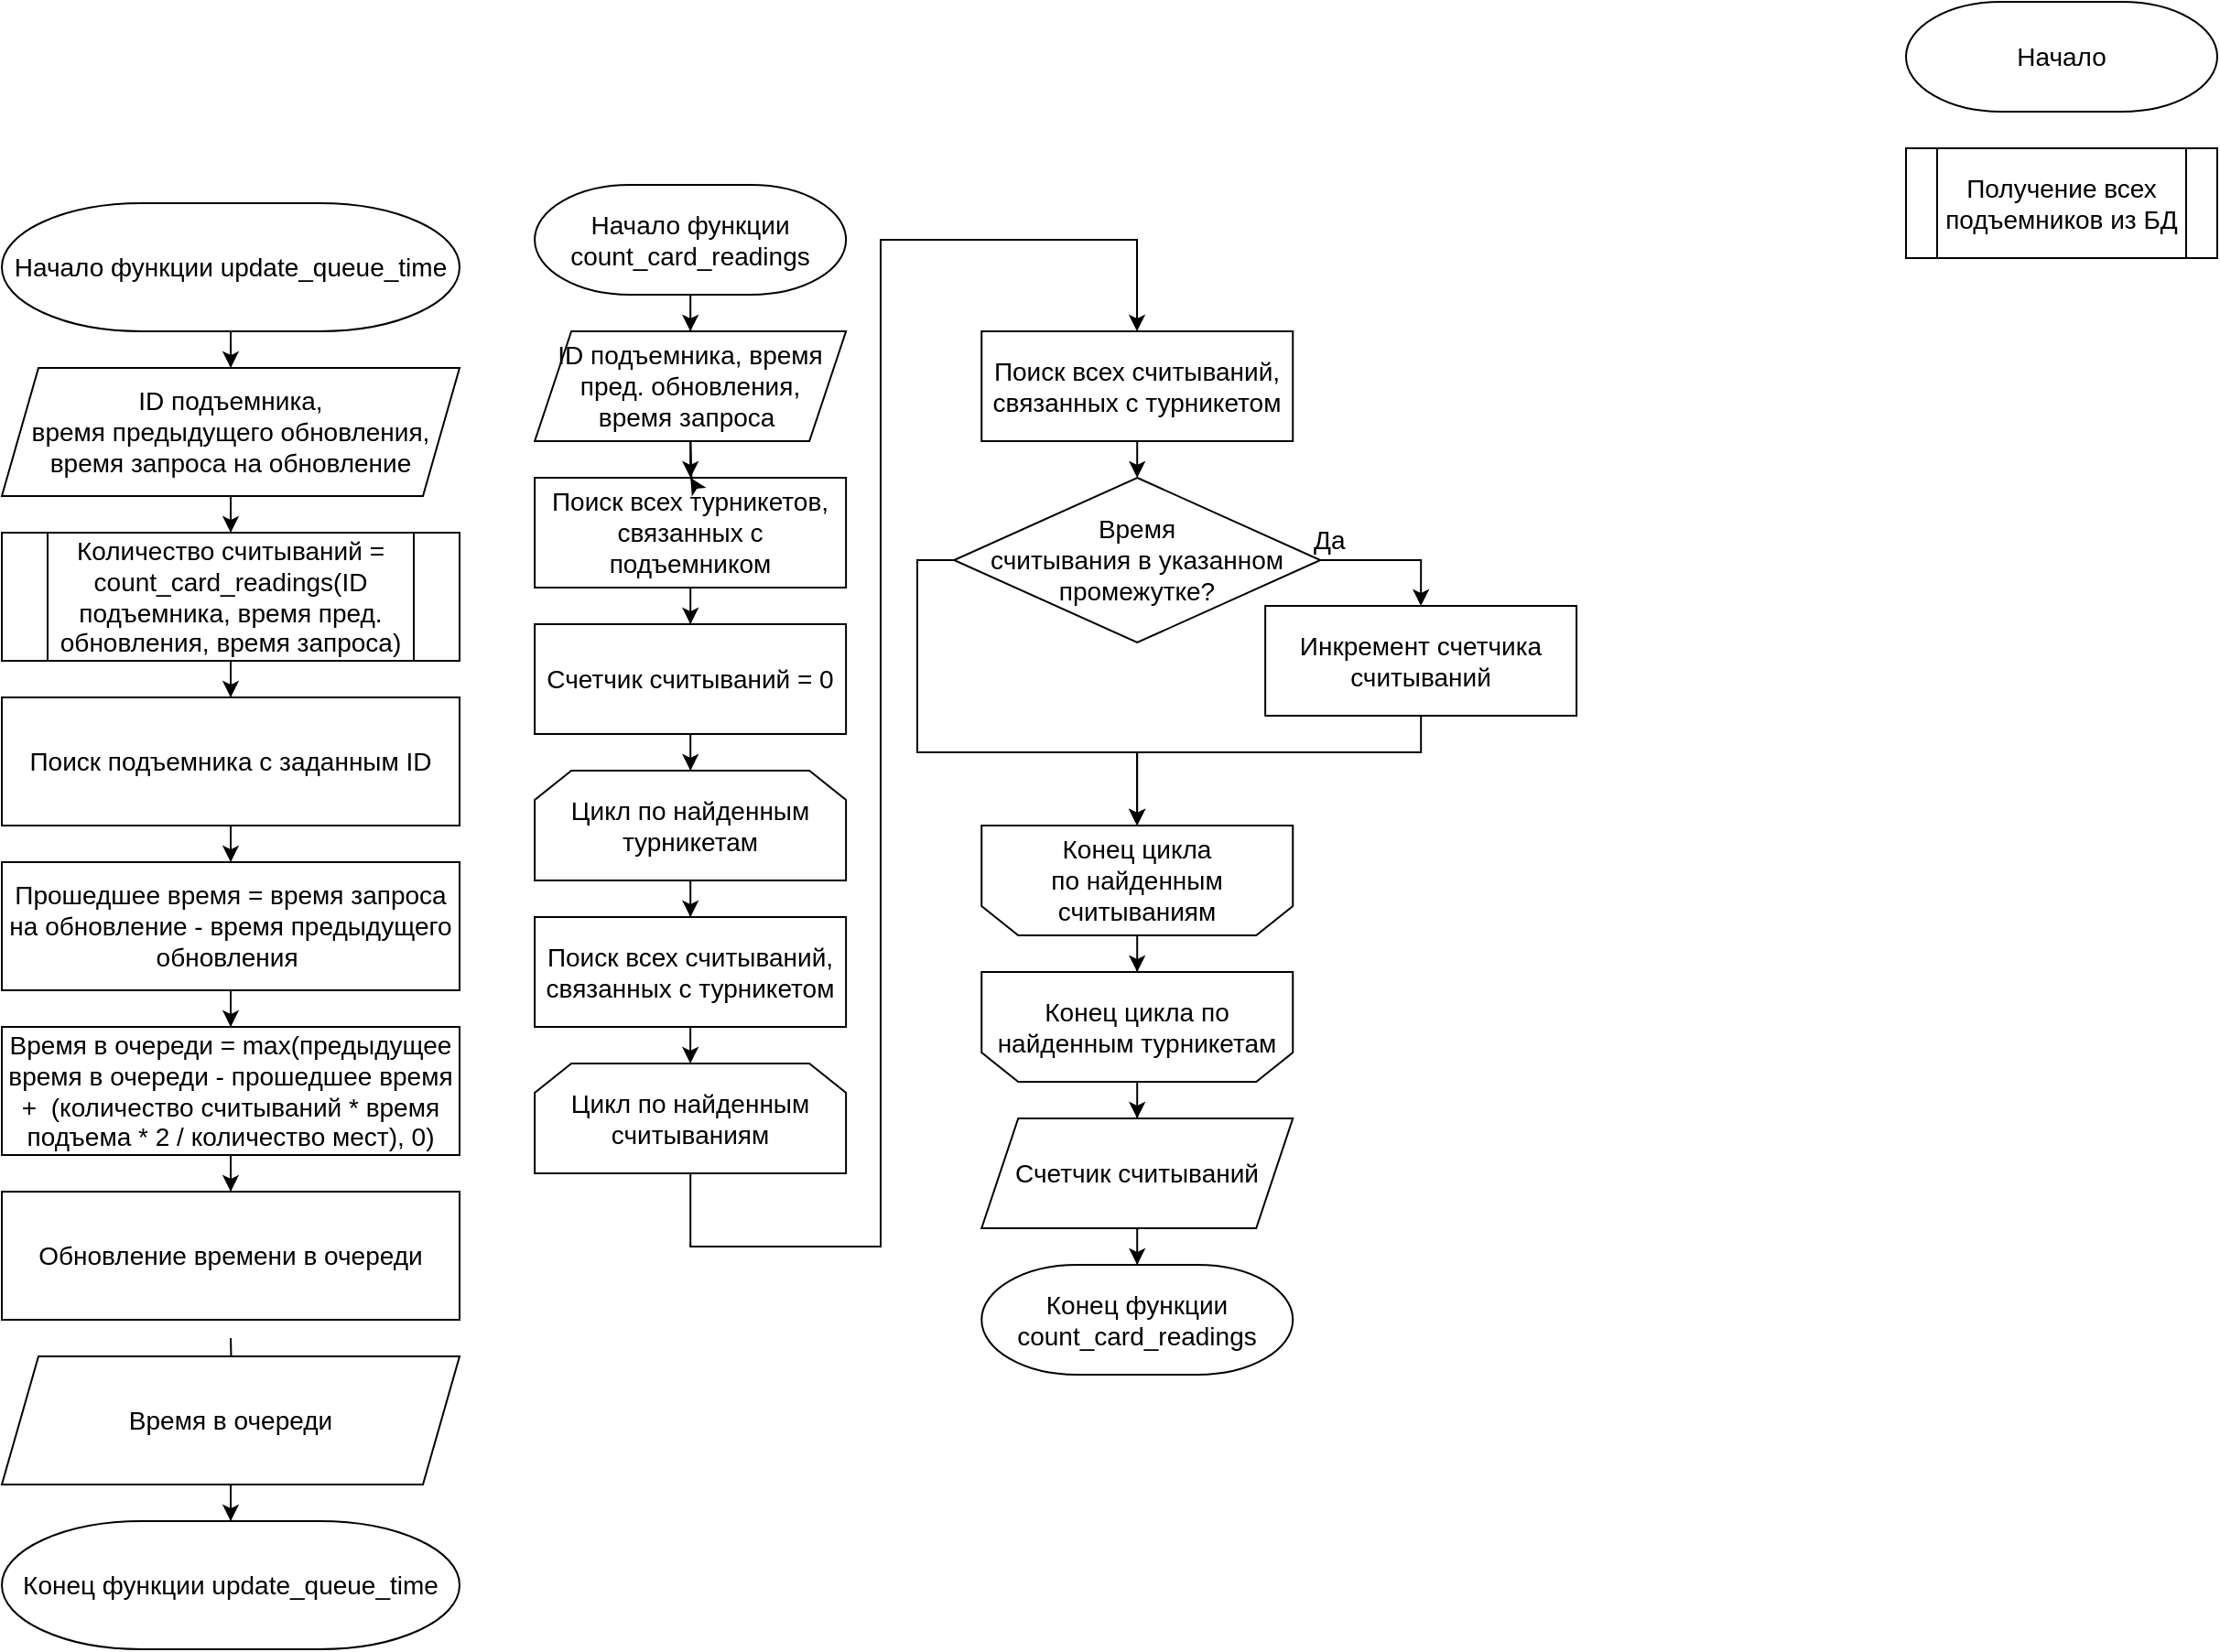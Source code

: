 <mxfile version="16.5.1" type="device"><diagram id="GbAxHkQEyQ_dzxyDIb_W" name="Страница 1"><mxGraphModel dx="1929" dy="2047" grid="1" gridSize="10" guides="1" tooltips="1" connect="1" arrows="1" fold="1" page="1" pageScale="1" pageWidth="827" pageHeight="1169" math="0" shadow="0"><root><mxCell id="0"/><mxCell id="1" parent="0"/><mxCell id="BpTDadCp4Vb3NlL2PFbQ-42" style="edgeStyle=orthogonalEdgeStyle;rounded=0;orthogonalLoop=1;jettySize=auto;html=1;entryX=0.5;entryY=0;entryDx=0;entryDy=0;fontSize=14;" parent="1" source="BpTDadCp4Vb3NlL2PFbQ-24" target="BpTDadCp4Vb3NlL2PFbQ-25" edge="1"><mxGeometry relative="1" as="geometry"/></mxCell><mxCell id="BpTDadCp4Vb3NlL2PFbQ-24" value="Начало функции count_card_readings" style="strokeWidth=1;shape=mxgraph.flowchart.terminator;whiteSpace=wrap;fontFamily=Helvetica;fontSize=14;fontStyle=0" parent="1" vertex="1"><mxGeometry x="271.06" y="-610" width="170" height="60" as="geometry"/></mxCell><mxCell id="BpTDadCp4Vb3NlL2PFbQ-43" style="edgeStyle=orthogonalEdgeStyle;rounded=0;orthogonalLoop=1;jettySize=auto;html=1;entryX=0.5;entryY=0;entryDx=0;entryDy=0;fontSize=14;" parent="1" source="BpTDadCp4Vb3NlL2PFbQ-25" edge="1"><mxGeometry relative="1" as="geometry"><mxPoint x="356.06" y="-450.0" as="targetPoint"/></mxGeometry></mxCell><mxCell id="BpTDadCp4Vb3NlL2PFbQ-25" value="ID подъемника, время&lt;br&gt;пред. обновления, &lt;br&gt;время запроса&amp;nbsp;" style="shape=parallelogram;perimeter=parallelogramPerimeter;whiteSpace=wrap;html=1;fixedSize=1;fontSize=14;" parent="1" vertex="1"><mxGeometry x="271.06" y="-530" width="170" height="60" as="geometry"/></mxCell><mxCell id="BpTDadCp4Vb3NlL2PFbQ-45" style="edgeStyle=orthogonalEdgeStyle;rounded=0;orthogonalLoop=1;jettySize=auto;html=1;fontSize=14;" parent="1" source="BpTDadCp4Vb3NlL2PFbQ-26" target="BpTDadCp4Vb3NlL2PFbQ-34" edge="1"><mxGeometry relative="1" as="geometry"/></mxCell><mxCell id="BpTDadCp4Vb3NlL2PFbQ-26" value="Поиск всех турникетов, связанных с подъемником" style="rounded=0;whiteSpace=wrap;strokeWidth=1;fontFamily=Helvetica;fontSize=14;fontStyle=0" parent="1" vertex="1"><mxGeometry x="271.06" y="-450" width="170" height="60" as="geometry"/></mxCell><mxCell id="BpTDadCp4Vb3NlL2PFbQ-47" style="edgeStyle=orthogonalEdgeStyle;rounded=0;orthogonalLoop=1;jettySize=auto;html=1;fontSize=14;" parent="1" source="BpTDadCp4Vb3NlL2PFbQ-28" target="BpTDadCp4Vb3NlL2PFbQ-35" edge="1"><mxGeometry relative="1" as="geometry"/></mxCell><mxCell id="BpTDadCp4Vb3NlL2PFbQ-28" value="&lt;span style=&quot;font-size: 14px&quot;&gt;Цикл по найденным турникетам&lt;/span&gt;" style="shape=loopLimit;whiteSpace=wrap;html=1;strokeWidth=1;fontSize=14;" parent="1" vertex="1"><mxGeometry x="271.06" y="-290" width="170" height="60" as="geometry"/></mxCell><mxCell id="BpTDadCp4Vb3NlL2PFbQ-52" style="edgeStyle=orthogonalEdgeStyle;rounded=0;orthogonalLoop=1;jettySize=auto;html=1;fontSize=14;" parent="1" source="BpTDadCp4Vb3NlL2PFbQ-29" target="BpTDadCp4Vb3NlL2PFbQ-51" edge="1"><mxGeometry relative="1" as="geometry"/></mxCell><mxCell id="BpTDadCp4Vb3NlL2PFbQ-29" value="&lt;span style=&quot;font-size: 14px&quot;&gt;Конец цикла&amp;nbsp;&lt;/span&gt;по найденным турникетам" style="shape=loopLimit;whiteSpace=wrap;html=1;strokeWidth=1;direction=west;fontSize=14;" parent="1" vertex="1"><mxGeometry x="515.12" y="-180" width="170" height="60" as="geometry"/></mxCell><mxCell id="BpTDadCp4Vb3NlL2PFbQ-44" style="edgeStyle=orthogonalEdgeStyle;rounded=0;orthogonalLoop=1;jettySize=auto;html=1;fontSize=14;" parent="1" target="BpTDadCp4Vb3NlL2PFbQ-26" edge="1"><mxGeometry relative="1" as="geometry"><mxPoint x="356.167" y="-470.0" as="sourcePoint"/></mxGeometry></mxCell><mxCell id="BpTDadCp4Vb3NlL2PFbQ-31" value="Да" style="edgeStyle=orthogonalEdgeStyle;rounded=0;orthogonalLoop=1;jettySize=auto;exitX=1;exitY=0.5;exitDx=0;exitDy=0;entryX=0.5;entryY=0;entryDx=0;entryDy=0;fontFamily=Helvetica;fontSize=14;fontStyle=0" parent="1" source="BpTDadCp4Vb3NlL2PFbQ-32" target="BpTDadCp4Vb3NlL2PFbQ-33" edge="1"><mxGeometry x="-0.9" y="12" relative="1" as="geometry"><mxPoint x="1" as="offset"/></mxGeometry></mxCell><mxCell id="BpTDadCp4Vb3NlL2PFbQ-39" style="edgeStyle=orthogonalEdgeStyle;rounded=0;orthogonalLoop=1;jettySize=auto;html=1;fontSize=14;exitX=0;exitY=0.5;exitDx=0;exitDy=0;" parent="1" source="BpTDadCp4Vb3NlL2PFbQ-32" target="BpTDadCp4Vb3NlL2PFbQ-37" edge="1"><mxGeometry relative="1" as="geometry"><Array as="points"><mxPoint x="480" y="-405"/><mxPoint x="480" y="-300"/><mxPoint x="600" y="-300"/></Array></mxGeometry></mxCell><mxCell id="BpTDadCp4Vb3NlL2PFbQ-32" value="Время &#10;считывания в указанном промежутке?" style="rhombus;whiteSpace=wrap;strokeWidth=1;fontFamily=Helvetica;fontSize=14;fontStyle=0" parent="1" vertex="1"><mxGeometry x="500.09" y="-450" width="200.06" height="90" as="geometry"/></mxCell><mxCell id="BpTDadCp4Vb3NlL2PFbQ-40" style="edgeStyle=orthogonalEdgeStyle;rounded=0;orthogonalLoop=1;jettySize=auto;html=1;entryX=0.5;entryY=1;entryDx=0;entryDy=0;fontSize=14;" parent="1" source="BpTDadCp4Vb3NlL2PFbQ-33" target="BpTDadCp4Vb3NlL2PFbQ-37" edge="1"><mxGeometry relative="1" as="geometry"><Array as="points"><mxPoint x="755" y="-300"/><mxPoint x="600" y="-300"/></Array></mxGeometry></mxCell><mxCell id="BpTDadCp4Vb3NlL2PFbQ-33" value="Инкремент счетчика считываний" style="rounded=0;whiteSpace=wrap;strokeWidth=1;fontFamily=Helvetica;fontSize=14;fontStyle=0" parent="1" vertex="1"><mxGeometry x="670.06" y="-380" width="170" height="60" as="geometry"/></mxCell><mxCell id="BpTDadCp4Vb3NlL2PFbQ-46" style="edgeStyle=orthogonalEdgeStyle;rounded=0;orthogonalLoop=1;jettySize=auto;html=1;fontSize=14;" parent="1" source="BpTDadCp4Vb3NlL2PFbQ-34" target="BpTDadCp4Vb3NlL2PFbQ-28" edge="1"><mxGeometry relative="1" as="geometry"/></mxCell><mxCell id="BpTDadCp4Vb3NlL2PFbQ-34" value="Счетчик считываний = 0" style="rounded=0;whiteSpace=wrap;strokeWidth=1;fontFamily=Helvetica;fontSize=14;fontStyle=0" parent="1" vertex="1"><mxGeometry x="271.06" y="-370" width="170" height="60" as="geometry"/></mxCell><mxCell id="BpTDadCp4Vb3NlL2PFbQ-55" style="edgeStyle=orthogonalEdgeStyle;rounded=0;orthogonalLoop=1;jettySize=auto;html=1;exitX=0.5;exitY=1;exitDx=0;exitDy=0;entryX=0.5;entryY=0;entryDx=0;entryDy=0;fontSize=14;" parent="1" source="BpTDadCp4Vb3NlL2PFbQ-35" target="BpTDadCp4Vb3NlL2PFbQ-36" edge="1"><mxGeometry relative="1" as="geometry"/></mxCell><mxCell id="BpTDadCp4Vb3NlL2PFbQ-35" value="Поиск всех считываний, связанных с турникетом" style="rounded=0;whiteSpace=wrap;strokeWidth=1;fontFamily=Helvetica;fontSize=14;fontStyle=0" parent="1" vertex="1"><mxGeometry x="271.06" y="-210" width="170" height="60" as="geometry"/></mxCell><mxCell id="BpTDadCp4Vb3NlL2PFbQ-48" style="edgeStyle=orthogonalEdgeStyle;rounded=0;orthogonalLoop=1;jettySize=auto;html=1;fontSize=14;" parent="1" source="BpTDadCp4Vb3NlL2PFbQ-36" target="BpTDadCp4Vb3NlL2PFbQ-38" edge="1"><mxGeometry relative="1" as="geometry"><Array as="points"><mxPoint x="356" y="-30"/><mxPoint x="460" y="-30"/><mxPoint x="460" y="-580"/><mxPoint x="600" y="-580"/></Array></mxGeometry></mxCell><mxCell id="BpTDadCp4Vb3NlL2PFbQ-36" value="&lt;span style=&quot;font-size: 14px&quot;&gt;Цикл по найденным считываниям&lt;/span&gt;" style="shape=loopLimit;whiteSpace=wrap;html=1;strokeWidth=1;fontSize=14;" parent="1" vertex="1"><mxGeometry x="271.06" y="-130" width="170" height="60" as="geometry"/></mxCell><mxCell id="BpTDadCp4Vb3NlL2PFbQ-50" style="edgeStyle=orthogonalEdgeStyle;rounded=0;orthogonalLoop=1;jettySize=auto;html=1;fontSize=14;" parent="1" source="BpTDadCp4Vb3NlL2PFbQ-37" target="BpTDadCp4Vb3NlL2PFbQ-29" edge="1"><mxGeometry relative="1" as="geometry"/></mxCell><mxCell id="BpTDadCp4Vb3NlL2PFbQ-37" value="&lt;span style=&quot;font-size: 14px&quot;&gt;Конец цикла по&amp;nbsp;&lt;/span&gt;найденным считываниям" style="shape=loopLimit;whiteSpace=wrap;html=1;strokeWidth=1;direction=west;fontSize=14;" parent="1" vertex="1"><mxGeometry x="515.12" y="-260" width="170" height="60" as="geometry"/></mxCell><mxCell id="BpTDadCp4Vb3NlL2PFbQ-49" style="edgeStyle=orthogonalEdgeStyle;rounded=0;orthogonalLoop=1;jettySize=auto;html=1;fontSize=14;" parent="1" source="BpTDadCp4Vb3NlL2PFbQ-38" target="BpTDadCp4Vb3NlL2PFbQ-32" edge="1"><mxGeometry relative="1" as="geometry"/></mxCell><mxCell id="BpTDadCp4Vb3NlL2PFbQ-38" value="Поиск всех считываний, связанных с турникетом" style="rounded=0;whiteSpace=wrap;strokeWidth=1;fontFamily=Helvetica;fontSize=14;fontStyle=0" parent="1" vertex="1"><mxGeometry x="515.12" y="-530" width="170" height="60" as="geometry"/></mxCell><mxCell id="BpTDadCp4Vb3NlL2PFbQ-54" style="edgeStyle=orthogonalEdgeStyle;rounded=0;orthogonalLoop=1;jettySize=auto;html=1;fontSize=14;" parent="1" source="BpTDadCp4Vb3NlL2PFbQ-51" target="BpTDadCp4Vb3NlL2PFbQ-53" edge="1"><mxGeometry relative="1" as="geometry"/></mxCell><mxCell id="BpTDadCp4Vb3NlL2PFbQ-51" value="Счетчик считываний" style="shape=parallelogram;perimeter=parallelogramPerimeter;whiteSpace=wrap;html=1;fixedSize=1;fontSize=14;" parent="1" vertex="1"><mxGeometry x="515.12" y="-100" width="170" height="60" as="geometry"/></mxCell><mxCell id="BpTDadCp4Vb3NlL2PFbQ-53" value="Конец функции count_card_readings" style="strokeWidth=1;shape=mxgraph.flowchart.terminator;whiteSpace=wrap;fontFamily=Helvetica;fontSize=14;fontStyle=0" parent="1" vertex="1"><mxGeometry x="515.12" y="-20" width="170" height="60" as="geometry"/></mxCell><mxCell id="BpTDadCp4Vb3NlL2PFbQ-64" style="edgeStyle=orthogonalEdgeStyle;rounded=0;orthogonalLoop=1;jettySize=auto;html=1;fontSize=14;" parent="1" source="BpTDadCp4Vb3NlL2PFbQ-56" target="BpTDadCp4Vb3NlL2PFbQ-57" edge="1"><mxGeometry relative="1" as="geometry"/></mxCell><mxCell id="BpTDadCp4Vb3NlL2PFbQ-56" value="Начало функции update_queue_time" style="strokeWidth=1;shape=mxgraph.flowchart.terminator;whiteSpace=wrap;fontFamily=Helvetica;fontSize=14;fontStyle=0" parent="1" vertex="1"><mxGeometry x="-20" y="-600" width="250" height="70" as="geometry"/></mxCell><mxCell id="BpTDadCp4Vb3NlL2PFbQ-65" style="edgeStyle=orthogonalEdgeStyle;rounded=0;orthogonalLoop=1;jettySize=auto;html=1;fontSize=14;" parent="1" source="BpTDadCp4Vb3NlL2PFbQ-57" target="BpTDadCp4Vb3NlL2PFbQ-59" edge="1"><mxGeometry relative="1" as="geometry"/></mxCell><mxCell id="BpTDadCp4Vb3NlL2PFbQ-57" value="ID подъемника, &lt;br style=&quot;font-size: 14px&quot;&gt;время предыдущего обновления, время запроса на обновление" style="shape=parallelogram;perimeter=parallelogramPerimeter;whiteSpace=wrap;html=1;fixedSize=1;fontSize=14;" parent="1" vertex="1"><mxGeometry x="-20" y="-510" width="250" height="70" as="geometry"/></mxCell><mxCell id="BpTDadCp4Vb3NlL2PFbQ-66" style="edgeStyle=orthogonalEdgeStyle;rounded=0;orthogonalLoop=1;jettySize=auto;html=1;fontSize=14;" parent="1" source="BpTDadCp4Vb3NlL2PFbQ-70" target="BpTDadCp4Vb3NlL2PFbQ-61" edge="1"><mxGeometry relative="1" as="geometry"/></mxCell><mxCell id="BpTDadCp4Vb3NlL2PFbQ-59" value="Количество считываний = count_card_readings(ID подъемника, время пред. обновления, время запроса)" style="shape=process;whiteSpace=wrap;backgroundOutline=1;fontFamily=Helvetica;fontSize=14;fontStyle=0" parent="1" vertex="1"><mxGeometry x="-20" y="-420" width="250" height="70" as="geometry"/></mxCell><mxCell id="BpTDadCp4Vb3NlL2PFbQ-68" style="edgeStyle=orthogonalEdgeStyle;rounded=0;orthogonalLoop=1;jettySize=auto;html=1;fontSize=14;" parent="1" target="BpTDadCp4Vb3NlL2PFbQ-62" edge="1"><mxGeometry relative="1" as="geometry"><mxPoint x="105.0" y="20" as="sourcePoint"/></mxGeometry></mxCell><mxCell id="BpTDadCp4Vb3NlL2PFbQ-60" value="Время в очереди = max(предыдущее время в очереди - прошедшее время +  (количество считываний * время подъема * 2 / количество мест), 0)" style="rounded=0;whiteSpace=wrap;strokeWidth=1;fontFamily=Helvetica;fontSize=14;fontStyle=0" parent="1" vertex="1"><mxGeometry x="-20" y="-150" width="250" height="70" as="geometry"/></mxCell><mxCell id="BpTDadCp4Vb3NlL2PFbQ-67" style="edgeStyle=orthogonalEdgeStyle;rounded=0;orthogonalLoop=1;jettySize=auto;html=1;fontSize=14;" parent="1" source="BpTDadCp4Vb3NlL2PFbQ-61" target="BpTDadCp4Vb3NlL2PFbQ-60" edge="1"><mxGeometry relative="1" as="geometry"/></mxCell><mxCell id="BpTDadCp4Vb3NlL2PFbQ-61" value="Прошедшее время = время запроса на обновление - время предыдущего обновления " style="rounded=0;whiteSpace=wrap;strokeWidth=1;fontFamily=Helvetica;fontSize=14;fontStyle=0" parent="1" vertex="1"><mxGeometry x="-20" y="-240" width="250" height="70" as="geometry"/></mxCell><mxCell id="BpTDadCp4Vb3NlL2PFbQ-69" style="edgeStyle=orthogonalEdgeStyle;rounded=0;orthogonalLoop=1;jettySize=auto;html=1;fontSize=14;" parent="1" source="BpTDadCp4Vb3NlL2PFbQ-62" target="BpTDadCp4Vb3NlL2PFbQ-63" edge="1"><mxGeometry relative="1" as="geometry"/></mxCell><mxCell id="BpTDadCp4Vb3NlL2PFbQ-62" value="Время в очереди" style="shape=parallelogram;perimeter=parallelogramPerimeter;whiteSpace=wrap;html=1;fixedSize=1;fontSize=14;" parent="1" vertex="1"><mxGeometry x="-20" y="30" width="250" height="70" as="geometry"/></mxCell><mxCell id="BpTDadCp4Vb3NlL2PFbQ-63" value="Конец функции update_queue_time" style="strokeWidth=1;shape=mxgraph.flowchart.terminator;whiteSpace=wrap;fontFamily=Helvetica;fontSize=14;fontStyle=0" parent="1" vertex="1"><mxGeometry x="-20" y="120" width="250" height="70" as="geometry"/></mxCell><mxCell id="BpTDadCp4Vb3NlL2PFbQ-70" value="Поиск подъемника с заданным ID" style="rounded=0;whiteSpace=wrap;strokeWidth=1;fontFamily=Helvetica;fontSize=14;fontStyle=0" parent="1" vertex="1"><mxGeometry x="-20" y="-330" width="250" height="70" as="geometry"/></mxCell><mxCell id="BpTDadCp4Vb3NlL2PFbQ-71" style="edgeStyle=orthogonalEdgeStyle;rounded=0;orthogonalLoop=1;jettySize=auto;html=1;fontSize=14;" parent="1" source="BpTDadCp4Vb3NlL2PFbQ-59" target="BpTDadCp4Vb3NlL2PFbQ-70" edge="1"><mxGeometry relative="1" as="geometry"><mxPoint x="105" y="-350.0" as="sourcePoint"/><mxPoint x="105" y="-260.0" as="targetPoint"/></mxGeometry></mxCell><mxCell id="BpTDadCp4Vb3NlL2PFbQ-72" value="Обновление времени в очереди" style="rounded=0;whiteSpace=wrap;strokeWidth=1;fontFamily=Helvetica;fontSize=14;fontStyle=0" parent="1" vertex="1"><mxGeometry x="-20" y="-60" width="250" height="70" as="geometry"/></mxCell><mxCell id="BpTDadCp4Vb3NlL2PFbQ-73" style="edgeStyle=orthogonalEdgeStyle;rounded=0;orthogonalLoop=1;jettySize=auto;html=1;fontSize=14;" parent="1" source="BpTDadCp4Vb3NlL2PFbQ-60" target="BpTDadCp4Vb3NlL2PFbQ-72" edge="1"><mxGeometry relative="1" as="geometry"><mxPoint x="105" y="-80" as="sourcePoint"/><mxPoint x="105" y="10" as="targetPoint"/></mxGeometry></mxCell><mxCell id="13ZOpagheNTupIYeje3P-2" value="Начало" style="strokeWidth=1;shape=mxgraph.flowchart.terminator;whiteSpace=wrap;fontFamily=Helvetica;fontSize=14;fontStyle=0" vertex="1" parent="1"><mxGeometry x="1020" y="-710" width="170" height="60" as="geometry"/></mxCell><mxCell id="13ZOpagheNTupIYeje3P-3" value="Получение всех подъемников из БД" style="shape=process;whiteSpace=wrap;backgroundOutline=1;fontFamily=Helvetica;fontSize=14;fontStyle=0" vertex="1" parent="1"><mxGeometry x="1020" y="-630" width="170" height="60" as="geometry"/></mxCell></root></mxGraphModel></diagram></mxfile>